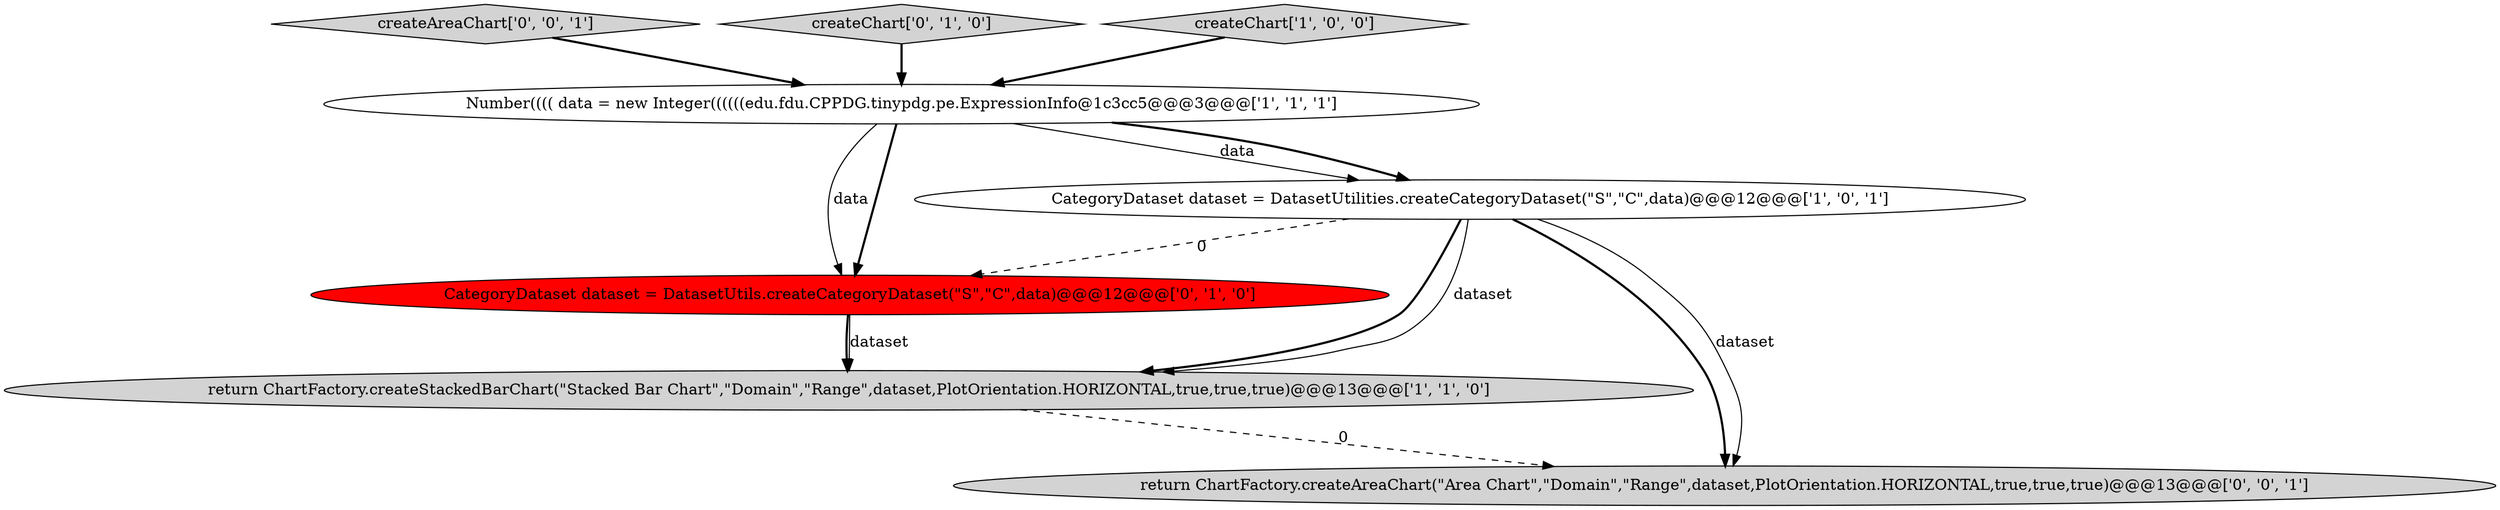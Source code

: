 digraph {
4 [style = filled, label = "CategoryDataset dataset = DatasetUtils.createCategoryDataset(\"S\",\"C\",data)@@@12@@@['0', '1', '0']", fillcolor = red, shape = ellipse image = "AAA1AAABBB2BBB"];
7 [style = filled, label = "createAreaChart['0', '0', '1']", fillcolor = lightgray, shape = diamond image = "AAA0AAABBB3BBB"];
2 [style = filled, label = "Number(((( data = new Integer((((((edu.fdu.CPPDG.tinypdg.pe.ExpressionInfo@1c3cc5@@@3@@@['1', '1', '1']", fillcolor = white, shape = ellipse image = "AAA0AAABBB1BBB"];
3 [style = filled, label = "return ChartFactory.createStackedBarChart(\"Stacked Bar Chart\",\"Domain\",\"Range\",dataset,PlotOrientation.HORIZONTAL,true,true,true)@@@13@@@['1', '1', '0']", fillcolor = lightgray, shape = ellipse image = "AAA0AAABBB1BBB"];
5 [style = filled, label = "createChart['0', '1', '0']", fillcolor = lightgray, shape = diamond image = "AAA0AAABBB2BBB"];
0 [style = filled, label = "createChart['1', '0', '0']", fillcolor = lightgray, shape = diamond image = "AAA0AAABBB1BBB"];
6 [style = filled, label = "return ChartFactory.createAreaChart(\"Area Chart\",\"Domain\",\"Range\",dataset,PlotOrientation.HORIZONTAL,true,true,true)@@@13@@@['0', '0', '1']", fillcolor = lightgray, shape = ellipse image = "AAA0AAABBB3BBB"];
1 [style = filled, label = "CategoryDataset dataset = DatasetUtilities.createCategoryDataset(\"S\",\"C\",data)@@@12@@@['1', '0', '1']", fillcolor = white, shape = ellipse image = "AAA0AAABBB1BBB"];
1->3 [style = bold, label=""];
1->4 [style = dashed, label="0"];
4->3 [style = bold, label=""];
5->2 [style = bold, label=""];
3->6 [style = dashed, label="0"];
1->3 [style = solid, label="dataset"];
1->6 [style = bold, label=""];
4->3 [style = solid, label="dataset"];
1->6 [style = solid, label="dataset"];
2->4 [style = solid, label="data"];
2->4 [style = bold, label=""];
2->1 [style = solid, label="data"];
7->2 [style = bold, label=""];
2->1 [style = bold, label=""];
0->2 [style = bold, label=""];
}
